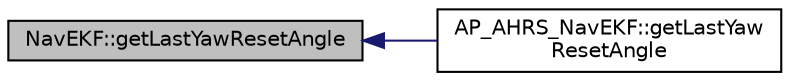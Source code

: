 digraph "NavEKF::getLastYawResetAngle"
{
 // INTERACTIVE_SVG=YES
  edge [fontname="Helvetica",fontsize="10",labelfontname="Helvetica",labelfontsize="10"];
  node [fontname="Helvetica",fontsize="10",shape=record];
  rankdir="LR";
  Node1 [label="NavEKF::getLastYawResetAngle",height=0.2,width=0.4,color="black", fillcolor="grey75", style="filled", fontcolor="black"];
  Node1 -> Node2 [dir="back",color="midnightblue",fontsize="10",style="solid",fontname="Helvetica"];
  Node2 [label="AP_AHRS_NavEKF::getLastYaw\lResetAngle",height=0.2,width=0.4,color="black", fillcolor="white", style="filled",URL="$classAP__AHRS__NavEKF.html#a7de1628937bd852991098d348ffa9125"];
}
